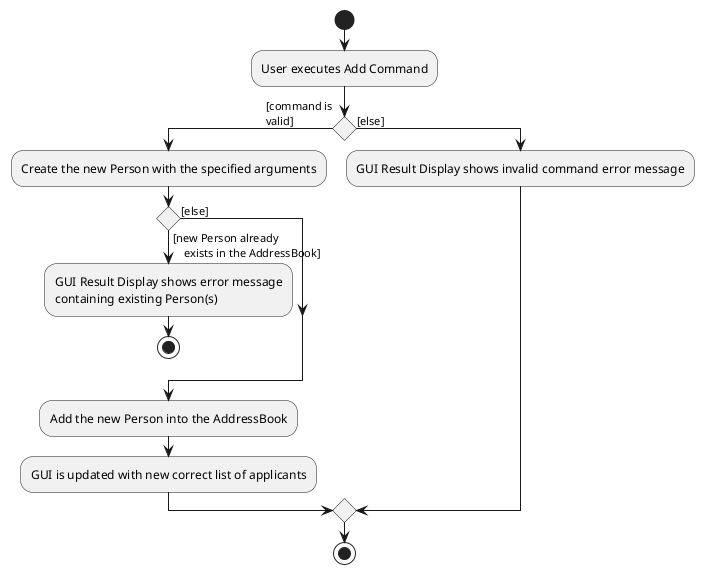 @startuml
start
:User executes Add Command;

'Since the beta syntax does not support placing the condition outside the
'diamond we place it as the true branch instead.

if () then ([command is
valid])

    :Create the new Person with the specified arguments;

    if () then ([new Person already
    exists in the AddressBook])

        :GUI Result Display shows error message
        containing existing Person(s);

        stop

    else ([else])
    endif

    :Add the new Person into the AddressBook;

    :GUI is updated with new correct list of applicants;
else ([else])

:GUI Result Display shows invalid command error message;

endif
stop
@enduml

